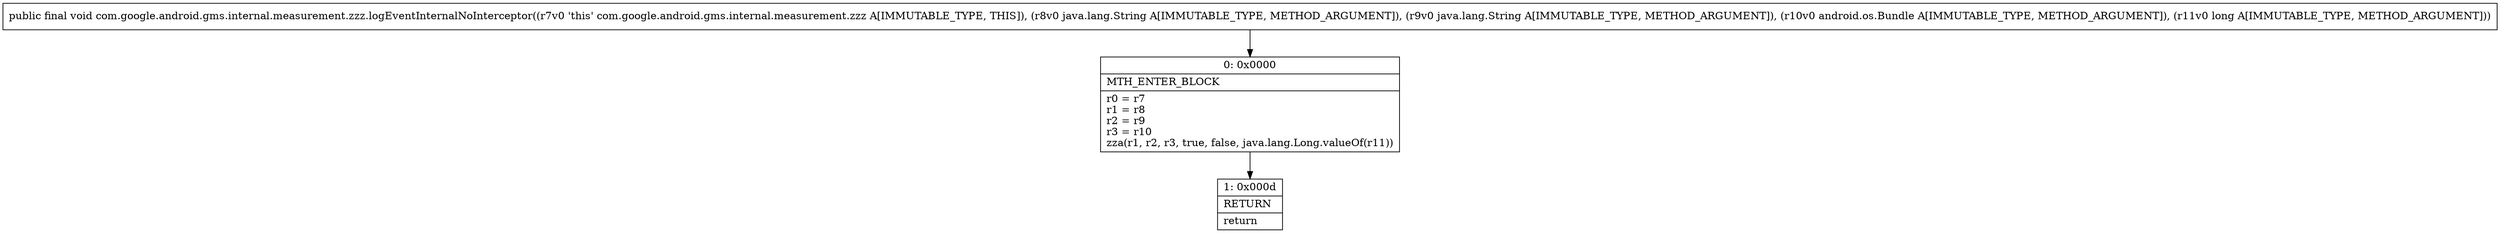 digraph "CFG forcom.google.android.gms.internal.measurement.zzz.logEventInternalNoInterceptor(Ljava\/lang\/String;Ljava\/lang\/String;Landroid\/os\/Bundle;J)V" {
Node_0 [shape=record,label="{0\:\ 0x0000|MTH_ENTER_BLOCK\l|r0 = r7\lr1 = r8\lr2 = r9\lr3 = r10\lzza(r1, r2, r3, true, false, java.lang.Long.valueOf(r11))\l}"];
Node_1 [shape=record,label="{1\:\ 0x000d|RETURN\l|return\l}"];
MethodNode[shape=record,label="{public final void com.google.android.gms.internal.measurement.zzz.logEventInternalNoInterceptor((r7v0 'this' com.google.android.gms.internal.measurement.zzz A[IMMUTABLE_TYPE, THIS]), (r8v0 java.lang.String A[IMMUTABLE_TYPE, METHOD_ARGUMENT]), (r9v0 java.lang.String A[IMMUTABLE_TYPE, METHOD_ARGUMENT]), (r10v0 android.os.Bundle A[IMMUTABLE_TYPE, METHOD_ARGUMENT]), (r11v0 long A[IMMUTABLE_TYPE, METHOD_ARGUMENT])) }"];
MethodNode -> Node_0;
Node_0 -> Node_1;
}

